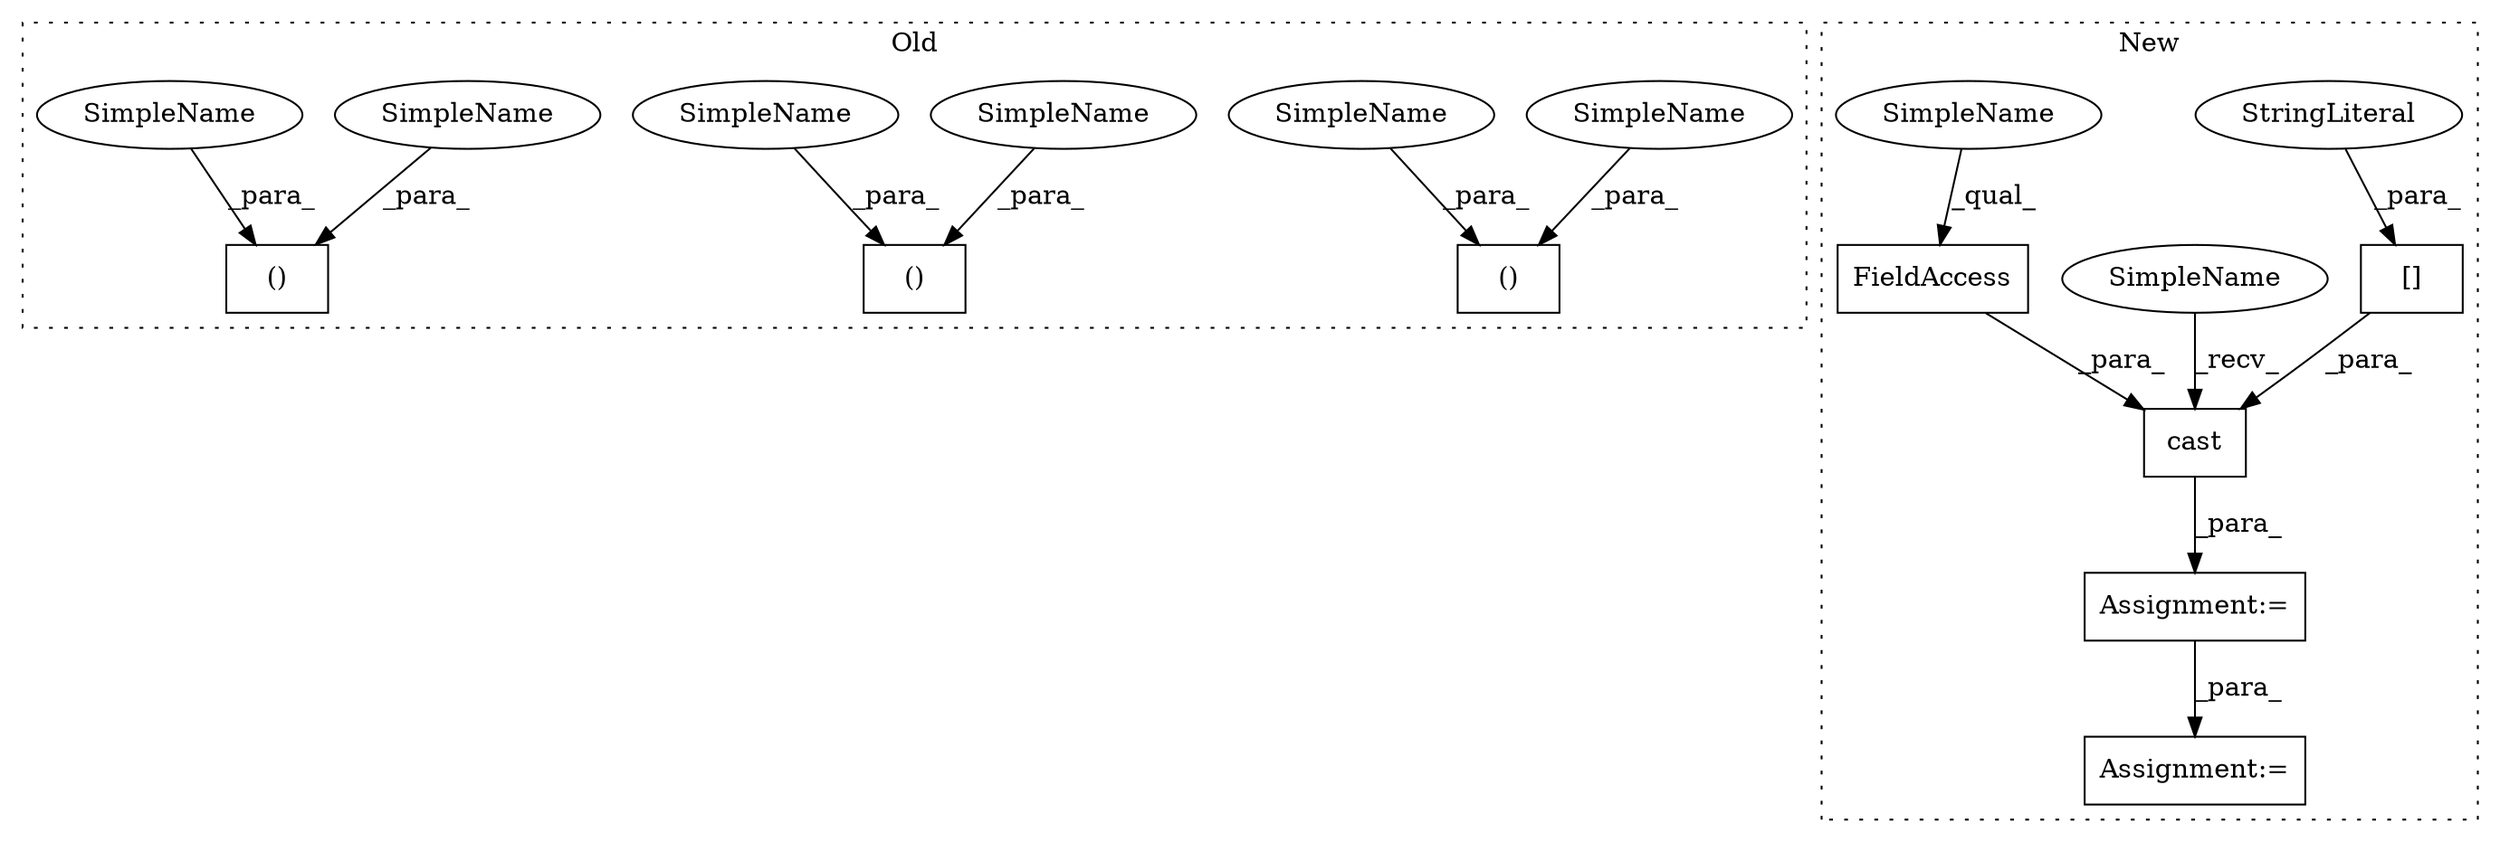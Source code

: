 digraph G {
subgraph cluster0 {
1 [label="()" a="106" s="11961" l="29" shape="box"];
6 [label="()" a="106" s="13326" l="29" shape="box"];
8 [label="()" a="106" s="12129" l="29" shape="box"];
12 [label="SimpleName" a="42" s="13326" l="9" shape="ellipse"];
13 [label="SimpleName" a="42" s="11961" l="9" shape="ellipse"];
14 [label="SimpleName" a="42" s="12129" l="9" shape="ellipse"];
15 [label="SimpleName" a="42" s="13348" l="7" shape="ellipse"];
16 [label="SimpleName" a="42" s="11983" l="7" shape="ellipse"];
17 [label="SimpleName" a="42" s="12151" l="7" shape="ellipse"];
label = "Old";
style="dotted";
}
subgraph cluster1 {
2 [label="cast" a="32" s="13263,13305" l="5,1" shape="box"];
3 [label="Assignment:=" a="7" s="13321" l="1" shape="box"];
4 [label="FieldAccess" a="22" s="13287" l="18" shape="box"];
5 [label="Assignment:=" a="7" s="13251" l="1" shape="box"];
7 [label="[]" a="2" s="13268,13285" l="10,1" shape="box"];
9 [label="StringLiteral" a="45" s="13278" l="7" shape="ellipse"];
10 [label="SimpleName" a="42" s="13252" l="10" shape="ellipse"];
11 [label="SimpleName" a="42" s="13287" l="10" shape="ellipse"];
label = "New";
style="dotted";
}
2 -> 5 [label="_para_"];
4 -> 2 [label="_para_"];
5 -> 3 [label="_para_"];
7 -> 2 [label="_para_"];
9 -> 7 [label="_para_"];
10 -> 2 [label="_recv_"];
11 -> 4 [label="_qual_"];
12 -> 6 [label="_para_"];
13 -> 1 [label="_para_"];
14 -> 8 [label="_para_"];
15 -> 6 [label="_para_"];
16 -> 1 [label="_para_"];
17 -> 8 [label="_para_"];
}